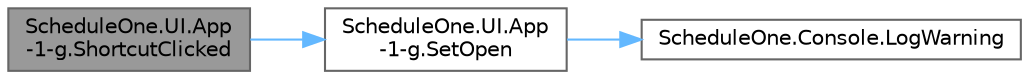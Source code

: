 digraph "ScheduleOne.UI.App-1-g.ShortcutClicked"
{
 // LATEX_PDF_SIZE
  bgcolor="transparent";
  edge [fontname=Helvetica,fontsize=10,labelfontname=Helvetica,labelfontsize=10];
  node [fontname=Helvetica,fontsize=10,shape=box,height=0.2,width=0.4];
  rankdir="LR";
  Node1 [id="Node000001",label="ScheduleOne.UI.App\l-1-g.ShortcutClicked",height=0.2,width=0.4,color="gray40", fillcolor="grey60", style="filled", fontcolor="black",tooltip=" "];
  Node1 -> Node2 [id="edge1_Node000001_Node000002",color="steelblue1",style="solid",tooltip=" "];
  Node2 [id="Node000002",label="ScheduleOne.UI.App\l-1-g.SetOpen",height=0.2,width=0.4,color="grey40", fillcolor="white", style="filled",URL="$class_schedule_one_1_1_u_i_1_1_app-1-g.html#a8fd05fdc1f387feebc02f427dc6ba14b",tooltip=" "];
  Node2 -> Node3 [id="edge2_Node000002_Node000003",color="steelblue1",style="solid",tooltip=" "];
  Node3 [id="Node000003",label="ScheduleOne.Console.LogWarning",height=0.2,width=0.4,color="grey40", fillcolor="white", style="filled",URL="$class_schedule_one_1_1_console.html#a4af4a471d16b1029b44a8121bf41d45c",tooltip=" "];
}

